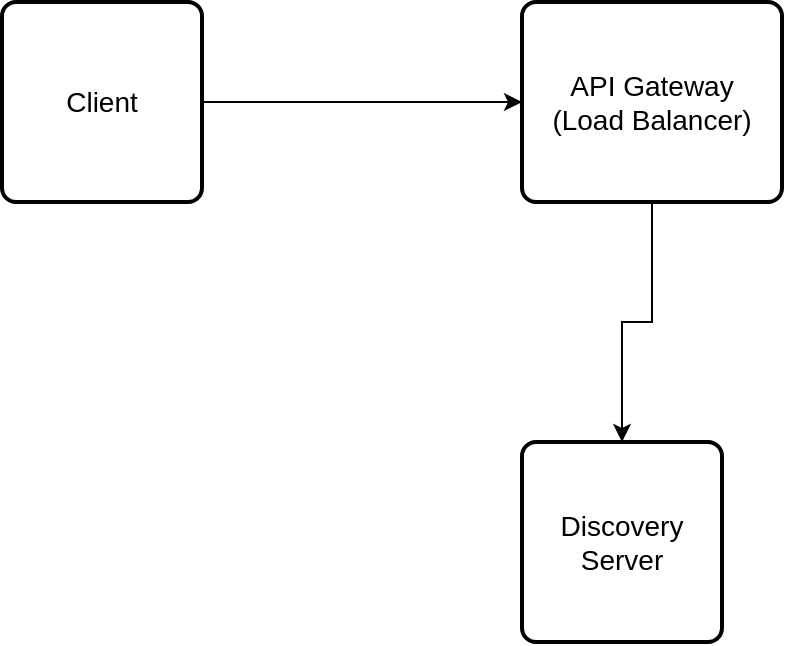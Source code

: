 <mxfile version="20.8.3" type="github"><diagram id="coNlutR0dNUi-2ot5q4t" name="Page-1"><mxGraphModel dx="1050" dy="549" grid="1" gridSize="10" guides="1" tooltips="1" connect="1" arrows="1" fold="1" page="1" pageScale="1" pageWidth="850" pageHeight="1100" math="0" shadow="0"><root><mxCell id="0"/><mxCell id="1" parent="0"/><mxCell id="_L3PoctCvsZCvmZVb6Lw-1" value="&lt;font style=&quot;font-size: 14px;&quot;&gt;Client&lt;/font&gt;" style="rounded=1;whiteSpace=wrap;html=1;absoluteArcSize=1;arcSize=14;strokeWidth=2;" vertex="1" parent="1"><mxGeometry x="220" y="230" width="100" height="100" as="geometry"/></mxCell><mxCell id="_L3PoctCvsZCvmZVb6Lw-4" value="" style="endArrow=classic;html=1;rounded=0;exitX=1;exitY=0.5;exitDx=0;exitDy=0;entryX=0;entryY=0.5;entryDx=0;entryDy=0;" edge="1" parent="1" source="_L3PoctCvsZCvmZVb6Lw-1" target="_L3PoctCvsZCvmZVb6Lw-5"><mxGeometry width="50" height="50" relative="1" as="geometry"><mxPoint x="470" y="390" as="sourcePoint"/><mxPoint x="520" y="340" as="targetPoint"/></mxGeometry></mxCell><mxCell id="_L3PoctCvsZCvmZVb6Lw-7" style="edgeStyle=orthogonalEdgeStyle;rounded=0;orthogonalLoop=1;jettySize=auto;html=1;entryX=0.5;entryY=0;entryDx=0;entryDy=0;fontSize=14;" edge="1" parent="1" source="_L3PoctCvsZCvmZVb6Lw-5" target="_L3PoctCvsZCvmZVb6Lw-6"><mxGeometry relative="1" as="geometry"/></mxCell><mxCell id="_L3PoctCvsZCvmZVb6Lw-5" value="&lt;font style=&quot;font-size: 14px;&quot;&gt;API Gateway&lt;br&gt;(Load Balancer)&lt;/font&gt;" style="rounded=1;whiteSpace=wrap;html=1;absoluteArcSize=1;arcSize=14;strokeWidth=2;" vertex="1" parent="1"><mxGeometry x="480" y="230" width="130" height="100" as="geometry"/></mxCell><mxCell id="_L3PoctCvsZCvmZVb6Lw-6" value="Discovery Server" style="rounded=1;whiteSpace=wrap;html=1;absoluteArcSize=1;arcSize=14;strokeWidth=2;fontSize=14;" vertex="1" parent="1"><mxGeometry x="480" y="450" width="100" height="100" as="geometry"/></mxCell></root></mxGraphModel></diagram></mxfile>